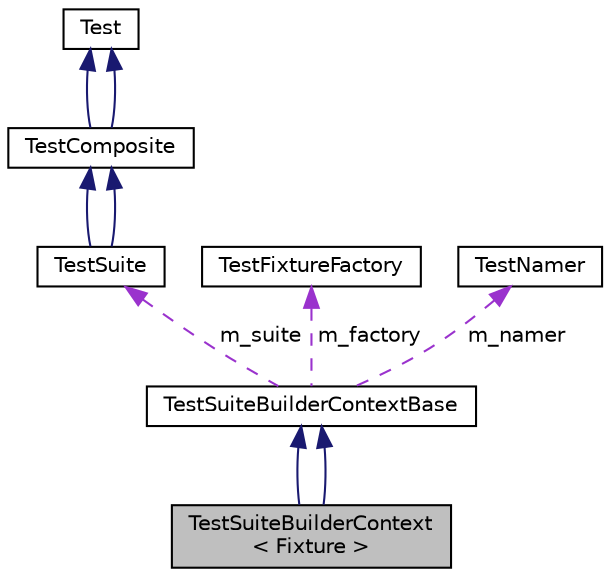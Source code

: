 digraph "TestSuiteBuilderContext&lt; Fixture &gt;"
{
  edge [fontname="Helvetica",fontsize="10",labelfontname="Helvetica",labelfontsize="10"];
  node [fontname="Helvetica",fontsize="10",shape=record];
  Node1 [label="TestSuiteBuilderContext\l\< Fixture \>",height=0.2,width=0.4,color="black", fillcolor="grey75", style="filled", fontcolor="black"];
  Node2 -> Node1 [dir="back",color="midnightblue",fontsize="10",style="solid",fontname="Helvetica"];
  Node2 [label="TestSuiteBuilderContextBase",height=0.2,width=0.4,color="black", fillcolor="white", style="filled",URL="$class_test_suite_builder_context_base.html",tooltip="Context used when creating test suite in HelperMacros. "];
  Node3 -> Node2 [dir="back",color="darkorchid3",fontsize="10",style="dashed",label=" m_suite" ,fontname="Helvetica"];
  Node3 [label="TestSuite",height=0.2,width=0.4,color="black", fillcolor="white", style="filled",URL="$class_test_suite.html",tooltip="A Composite of Tests.It runs a collection of test cases. Here is an example. "];
  Node4 -> Node3 [dir="back",color="midnightblue",fontsize="10",style="solid",fontname="Helvetica"];
  Node4 [label="TestComposite",height=0.2,width=0.4,color="black", fillcolor="white", style="filled",URL="$class_test_composite.html",tooltip="A Composite of Tests. "];
  Node5 -> Node4 [dir="back",color="midnightblue",fontsize="10",style="solid",fontname="Helvetica"];
  Node5 [label="Test",height=0.2,width=0.4,color="black", fillcolor="white", style="filled",URL="$class_test.html",tooltip="Base class for all test objects.All test objects should be a subclass of Test. Some test objects..."];
  Node5 -> Node4 [dir="back",color="midnightblue",fontsize="10",style="solid",fontname="Helvetica"];
  Node4 -> Node3 [dir="back",color="midnightblue",fontsize="10",style="solid",fontname="Helvetica"];
  Node6 -> Node2 [dir="back",color="darkorchid3",fontsize="10",style="dashed",label=" m_factory" ,fontname="Helvetica"];
  Node6 [label="TestFixtureFactory",height=0.2,width=0.4,color="black", fillcolor="white", style="filled",URL="$class_test_fixture_factory.html",tooltip="Abstract TestFixture factory (Implementation). "];
  Node7 -> Node2 [dir="back",color="darkorchid3",fontsize="10",style="dashed",label=" m_namer" ,fontname="Helvetica"];
  Node7 [label="TestNamer",height=0.2,width=0.4,color="black", fillcolor="white", style="filled",URL="$class_test_namer.html",tooltip="Names a test or a fixture suite. "];
  Node2 -> Node1 [dir="back",color="midnightblue",fontsize="10",style="solid",fontname="Helvetica"];
}
